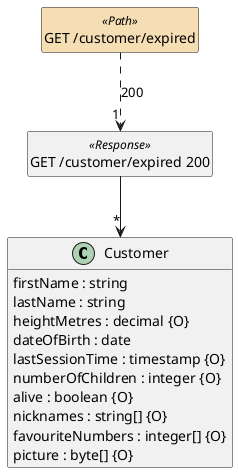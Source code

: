 @startuml
hide <<Path>> circle
hide <<Response>> circle
hide <<Parameter>> circle
hide empty methods
hide empty fields
skinparam class {
BackgroundColor<<Path>> Wheat
}
set namespaceSeparator none

class "Customer" {
  {field} firstName : string
  {field} lastName : string
  {field} heightMetres : decimal {O}
  {field} dateOfBirth : date
  {field} lastSessionTime : timestamp {O}
  {field} numberOfChildren : integer {O}
  {field} alive : boolean {O}
  {field} nicknames : string[] {O}
  {field} favouriteNumbers : integer[] {O}
  {field} picture : byte[] {O}
}

class "GET /customer/expired" <<Path>>  {
}

class "GET /customer/expired 200" <<Response>>  {
}

"GET /customer/expired 200" --> "*" "Customer"

"GET /customer/expired" ..> "1" "GET /customer/expired 200"  :  "200"

@enduml